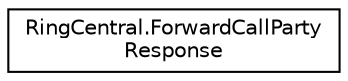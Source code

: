 digraph "Graphical Class Hierarchy"
{
 // LATEX_PDF_SIZE
  edge [fontname="Helvetica",fontsize="10",labelfontname="Helvetica",labelfontsize="10"];
  node [fontname="Helvetica",fontsize="10",shape=record];
  rankdir="LR";
  Node0 [label="RingCentral.ForwardCallParty\lResponse",height=0.2,width=0.4,color="black", fillcolor="white", style="filled",URL="$classRingCentral_1_1ForwardCallPartyResponse.html",tooltip="Information on a party of a call session"];
}
